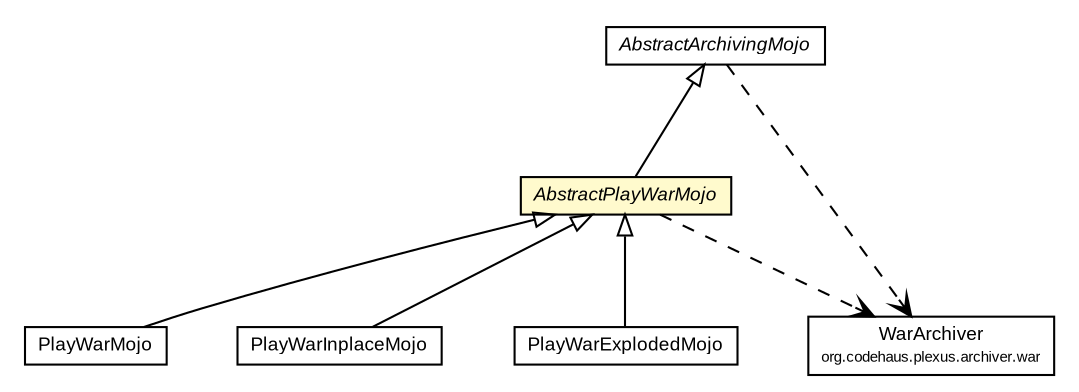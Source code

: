 #!/usr/local/bin/dot
#
# Class diagram 
# Generated by UMLGraph version R5_6-24-gf6e263 (http://www.umlgraph.org/)
#

digraph G {
	edge [fontname="arial",fontsize=10,labelfontname="arial",labelfontsize=10];
	node [fontname="arial",fontsize=10,shape=plaintext];
	nodesep=0.25;
	ranksep=0.5;
	// com.google.code.play.PlayWarMojo
	c546 [label=<<table title="com.google.code.play.PlayWarMojo" border="0" cellborder="1" cellspacing="0" cellpadding="2" port="p" href="./PlayWarMojo.html">
		<tr><td><table border="0" cellspacing="0" cellpadding="1">
<tr><td align="center" balign="center"> PlayWarMojo </td></tr>
		</table></td></tr>
		</table>>, URL="./PlayWarMojo.html", fontname="arial", fontcolor="black", fontsize=9.0];
	// com.google.code.play.PlayWarInplaceMojo
	c547 [label=<<table title="com.google.code.play.PlayWarInplaceMojo" border="0" cellborder="1" cellspacing="0" cellpadding="2" port="p" href="./PlayWarInplaceMojo.html">
		<tr><td><table border="0" cellspacing="0" cellpadding="1">
<tr><td align="center" balign="center"> PlayWarInplaceMojo </td></tr>
		</table></td></tr>
		</table>>, URL="./PlayWarInplaceMojo.html", fontname="arial", fontcolor="black", fontsize=9.0];
	// com.google.code.play.PlayWarExplodedMojo
	c548 [label=<<table title="com.google.code.play.PlayWarExplodedMojo" border="0" cellborder="1" cellspacing="0" cellpadding="2" port="p" href="./PlayWarExplodedMojo.html">
		<tr><td><table border="0" cellspacing="0" cellpadding="1">
<tr><td align="center" balign="center"> PlayWarExplodedMojo </td></tr>
		</table></td></tr>
		</table>>, URL="./PlayWarExplodedMojo.html", fontname="arial", fontcolor="black", fontsize=9.0];
	// com.google.code.play.AbstractPlayWarMojo
	c565 [label=<<table title="com.google.code.play.AbstractPlayWarMojo" border="0" cellborder="1" cellspacing="0" cellpadding="2" port="p" bgcolor="lemonChiffon" href="./AbstractPlayWarMojo.html">
		<tr><td><table border="0" cellspacing="0" cellpadding="1">
<tr><td align="center" balign="center"><font face="arial italic"> AbstractPlayWarMojo </font></td></tr>
		</table></td></tr>
		</table>>, URL="./AbstractPlayWarMojo.html", fontname="arial", fontcolor="black", fontsize=9.0];
	// com.google.code.play.AbstractArchivingMojo
	c573 [label=<<table title="com.google.code.play.AbstractArchivingMojo" border="0" cellborder="1" cellspacing="0" cellpadding="2" port="p" href="./AbstractArchivingMojo.html">
		<tr><td><table border="0" cellspacing="0" cellpadding="1">
<tr><td align="center" balign="center"><font face="arial italic"> AbstractArchivingMojo </font></td></tr>
		</table></td></tr>
		</table>>, URL="./AbstractArchivingMojo.html", fontname="arial", fontcolor="black", fontsize=9.0];
	//com.google.code.play.PlayWarMojo extends com.google.code.play.AbstractPlayWarMojo
	c565:p -> c546:p [dir=back,arrowtail=empty];
	//com.google.code.play.PlayWarInplaceMojo extends com.google.code.play.AbstractPlayWarMojo
	c565:p -> c547:p [dir=back,arrowtail=empty];
	//com.google.code.play.PlayWarExplodedMojo extends com.google.code.play.AbstractPlayWarMojo
	c565:p -> c548:p [dir=back,arrowtail=empty];
	//com.google.code.play.AbstractPlayWarMojo extends com.google.code.play.AbstractArchivingMojo
	c573:p -> c565:p [dir=back,arrowtail=empty];
	// com.google.code.play.AbstractPlayWarMojo DEPEND org.codehaus.plexus.archiver.war.WarArchiver
	c565:p -> c576:p [taillabel="", label="", headlabel="", fontname="arial", fontcolor="black", fontsize=10.0, color="black", arrowhead=open, style=dashed];
	// com.google.code.play.AbstractArchivingMojo DEPEND org.codehaus.plexus.archiver.war.WarArchiver
	c573:p -> c576:p [taillabel="", label="", headlabel="", fontname="arial", fontcolor="black", fontsize=10.0, color="black", arrowhead=open, style=dashed];
	// org.codehaus.plexus.archiver.war.WarArchiver
	c576 [label=<<table title="org.codehaus.plexus.archiver.war.WarArchiver" border="0" cellborder="1" cellspacing="0" cellpadding="2" port="p" href="http://play1-maven-plugin.github.io/external-apidocs/org/codehaus/plexus/plexus-archiver/3.0.3/org/codehaus/plexus/archiver/war/WarArchiver.html">
		<tr><td><table border="0" cellspacing="0" cellpadding="1">
<tr><td align="center" balign="center"> WarArchiver </td></tr>
<tr><td align="center" balign="center"><font point-size="7.0"> org.codehaus.plexus.archiver.war </font></td></tr>
		</table></td></tr>
		</table>>, URL="http://play1-maven-plugin.github.io/external-apidocs/org/codehaus/plexus/plexus-archiver/3.0.3/org/codehaus/plexus/archiver/war/WarArchiver.html", fontname="arial", fontcolor="black", fontsize=9.0];
}

